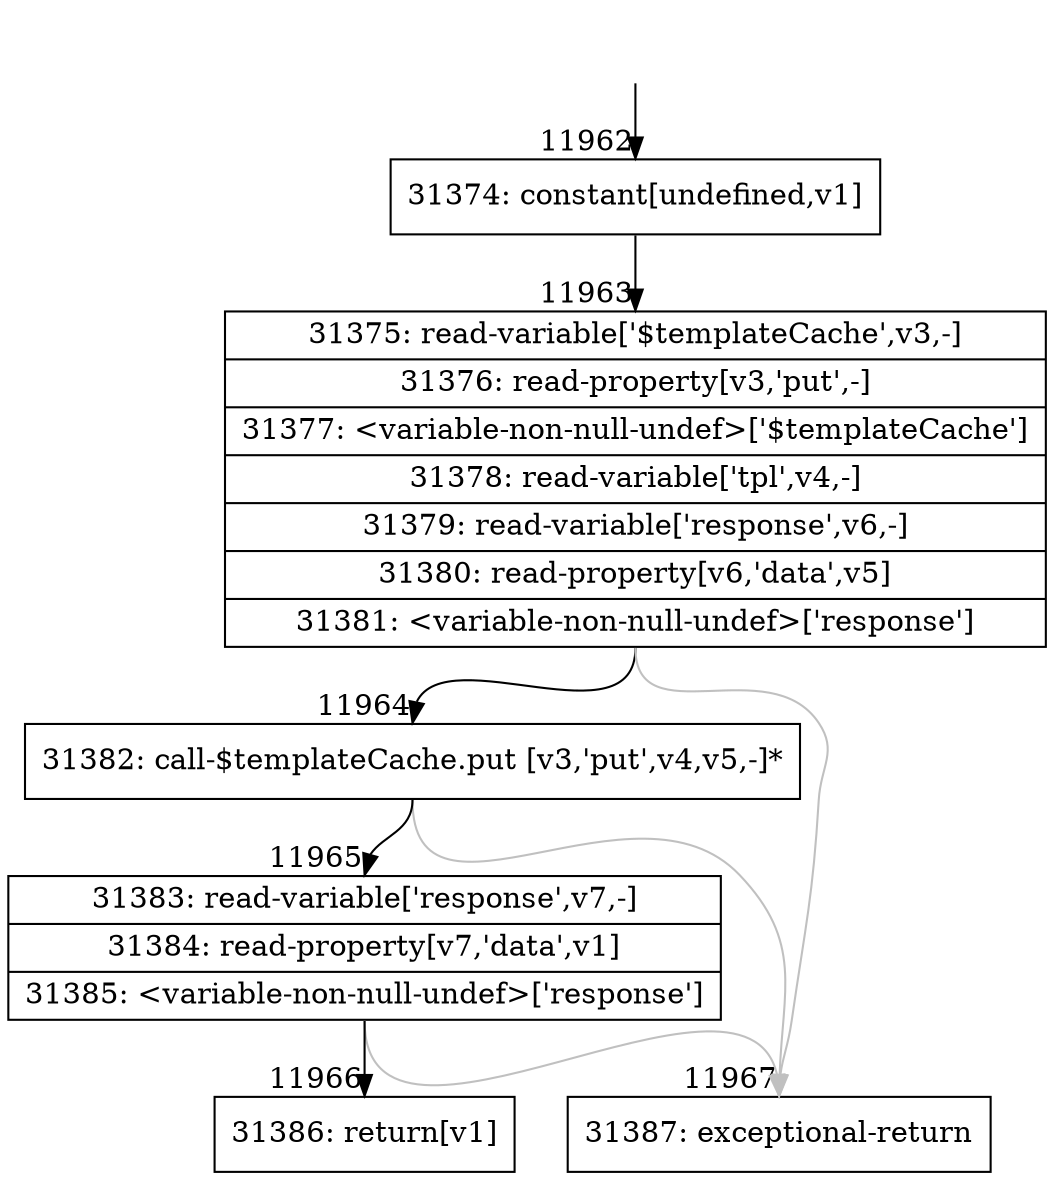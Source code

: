 digraph {
rankdir="TD"
BB_entry930[shape=none,label=""];
BB_entry930 -> BB11962 [tailport=s, headport=n, headlabel="    11962"]
BB11962 [shape=record label="{31374: constant[undefined,v1]}" ] 
BB11962 -> BB11963 [tailport=s, headport=n, headlabel="      11963"]
BB11963 [shape=record label="{31375: read-variable['$templateCache',v3,-]|31376: read-property[v3,'put',-]|31377: \<variable-non-null-undef\>['$templateCache']|31378: read-variable['tpl',v4,-]|31379: read-variable['response',v6,-]|31380: read-property[v6,'data',v5]|31381: \<variable-non-null-undef\>['response']}" ] 
BB11963 -> BB11964 [tailport=s, headport=n, headlabel="      11964"]
BB11963 -> BB11967 [tailport=s, headport=n, color=gray, headlabel="      11967"]
BB11964 [shape=record label="{31382: call-$templateCache.put [v3,'put',v4,v5,-]*}" ] 
BB11964 -> BB11965 [tailport=s, headport=n, headlabel="      11965"]
BB11964 -> BB11967 [tailport=s, headport=n, color=gray]
BB11965 [shape=record label="{31383: read-variable['response',v7,-]|31384: read-property[v7,'data',v1]|31385: \<variable-non-null-undef\>['response']}" ] 
BB11965 -> BB11966 [tailport=s, headport=n, headlabel="      11966"]
BB11965 -> BB11967 [tailport=s, headport=n, color=gray]
BB11966 [shape=record label="{31386: return[v1]}" ] 
BB11967 [shape=record label="{31387: exceptional-return}" ] 
//#$~ 17527
}
